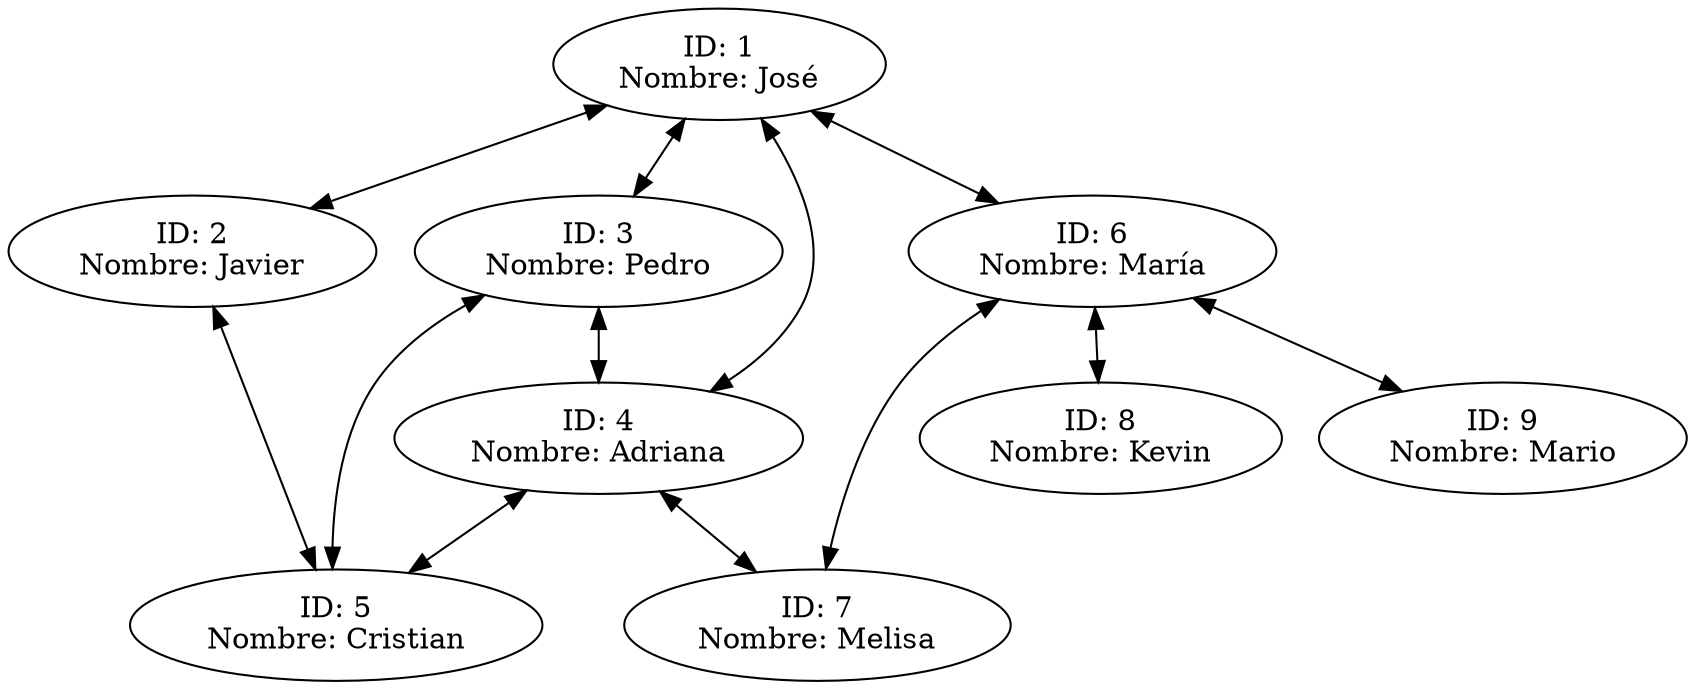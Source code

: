 digraph G {
Nodo1 [label = "ID: 1\nNombre: José"];
Nodo1->Nodo2[dir = both];
Nodo1->Nodo3[dir = both];
Nodo1->Nodo4[dir = both];
Nodo1->Nodo6[dir = both];
Nodo2 [label = "ID: 2\nNombre: Javier"];
Nodo2->Nodo5[dir = both];
Nodo3 [label = "ID: 3\nNombre: Pedro"];
Nodo3->Nodo5[dir = both];
Nodo3->Nodo4[dir = both];
Nodo4 [label = "ID: 4\nNombre: Adriana"];
Nodo4->Nodo5[dir = both];
Nodo4->Nodo7[dir = both];
Nodo5 [label = "ID: 5\nNombre: Cristian"];
Nodo6 [label = "ID: 6\nNombre: María"];
Nodo6->Nodo8[dir = both];
Nodo6->Nodo9[dir = both];
Nodo6->Nodo7[dir = both];
Nodo7 [label = "ID: 7\nNombre: Melisa"];
Nodo8 [label = "ID: 8\nNombre: Kevin"];
Nodo9 [label = "ID: 9\nNombre: Mario"];
}
